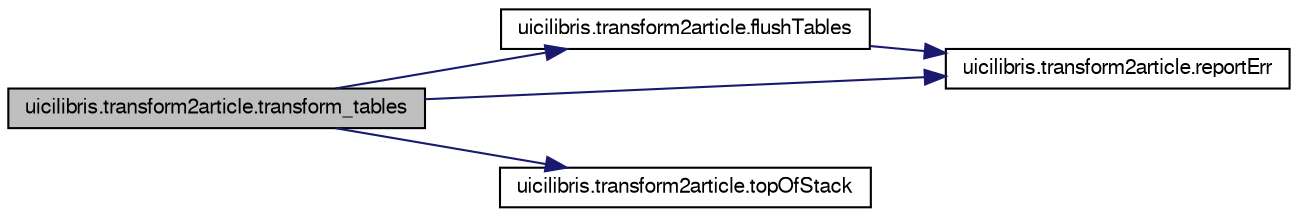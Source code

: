 digraph G
{
  edge [fontname="FreeSans",fontsize="10",labelfontname="FreeSans",labelfontsize="10"];
  node [fontname="FreeSans",fontsize="10",shape=record];
  rankdir="LR";
  Node1 [label="uicilibris.transform2article.transform_tables",height=0.2,width=0.4,color="black", fillcolor="grey75", style="filled" fontcolor="black"];
  Node1 -> Node2 [color="midnightblue",fontsize="10",style="solid",fontname="FreeSans"];
  Node2 [label="uicilibris.transform2article.flushTables",height=0.2,width=0.4,color="black", fillcolor="white", style="filled",URL="$namespaceuicilibris_1_1transform2article.html#adc9ad30ec8ba4c3939a2a11f1a108d70",tooltip="flushes the table state"];
  Node2 -> Node3 [color="midnightblue",fontsize="10",style="solid",fontname="FreeSans"];
  Node3 [label="uicilibris.transform2article.reportErr",height=0.2,width=0.4,color="black", fillcolor="white", style="filled",URL="$namespaceuicilibris_1_1transform2article.html#ab92d095e516d746a0676829967e87d51",tooltip="emits messages for the user"];
  Node1 -> Node4 [color="midnightblue",fontsize="10",style="solid",fontname="FreeSans"];
  Node4 [label="uicilibris.transform2article.topOfStack",height=0.2,width=0.4,color="black", fillcolor="white", style="filled",URL="$namespaceuicilibris_1_1transform2article.html#ad8bb9c3b834b3800045201c94ace9a6d",tooltip="returns the top of the stack if any"];
  Node1 -> Node3 [color="midnightblue",fontsize="10",style="solid",fontname="FreeSans"];
}
